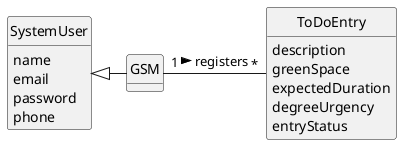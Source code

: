 @startuml
skinparam monochrome true
skinparam packageStyle rectangle
skinparam shadowing false



skinparam classAttributeIconSize 0

hide circle
hide methods


class SystemUser {
    name
    email
    password
    phone

}
class GSM {

}



class ToDoEntry {
    description
    greenSpace
    expectedDuration
    degreeUrgency
    entryStatus
}


GSM "1" - "*" ToDoEntry : registers >
SystemUser <|- GSM
@enduml
